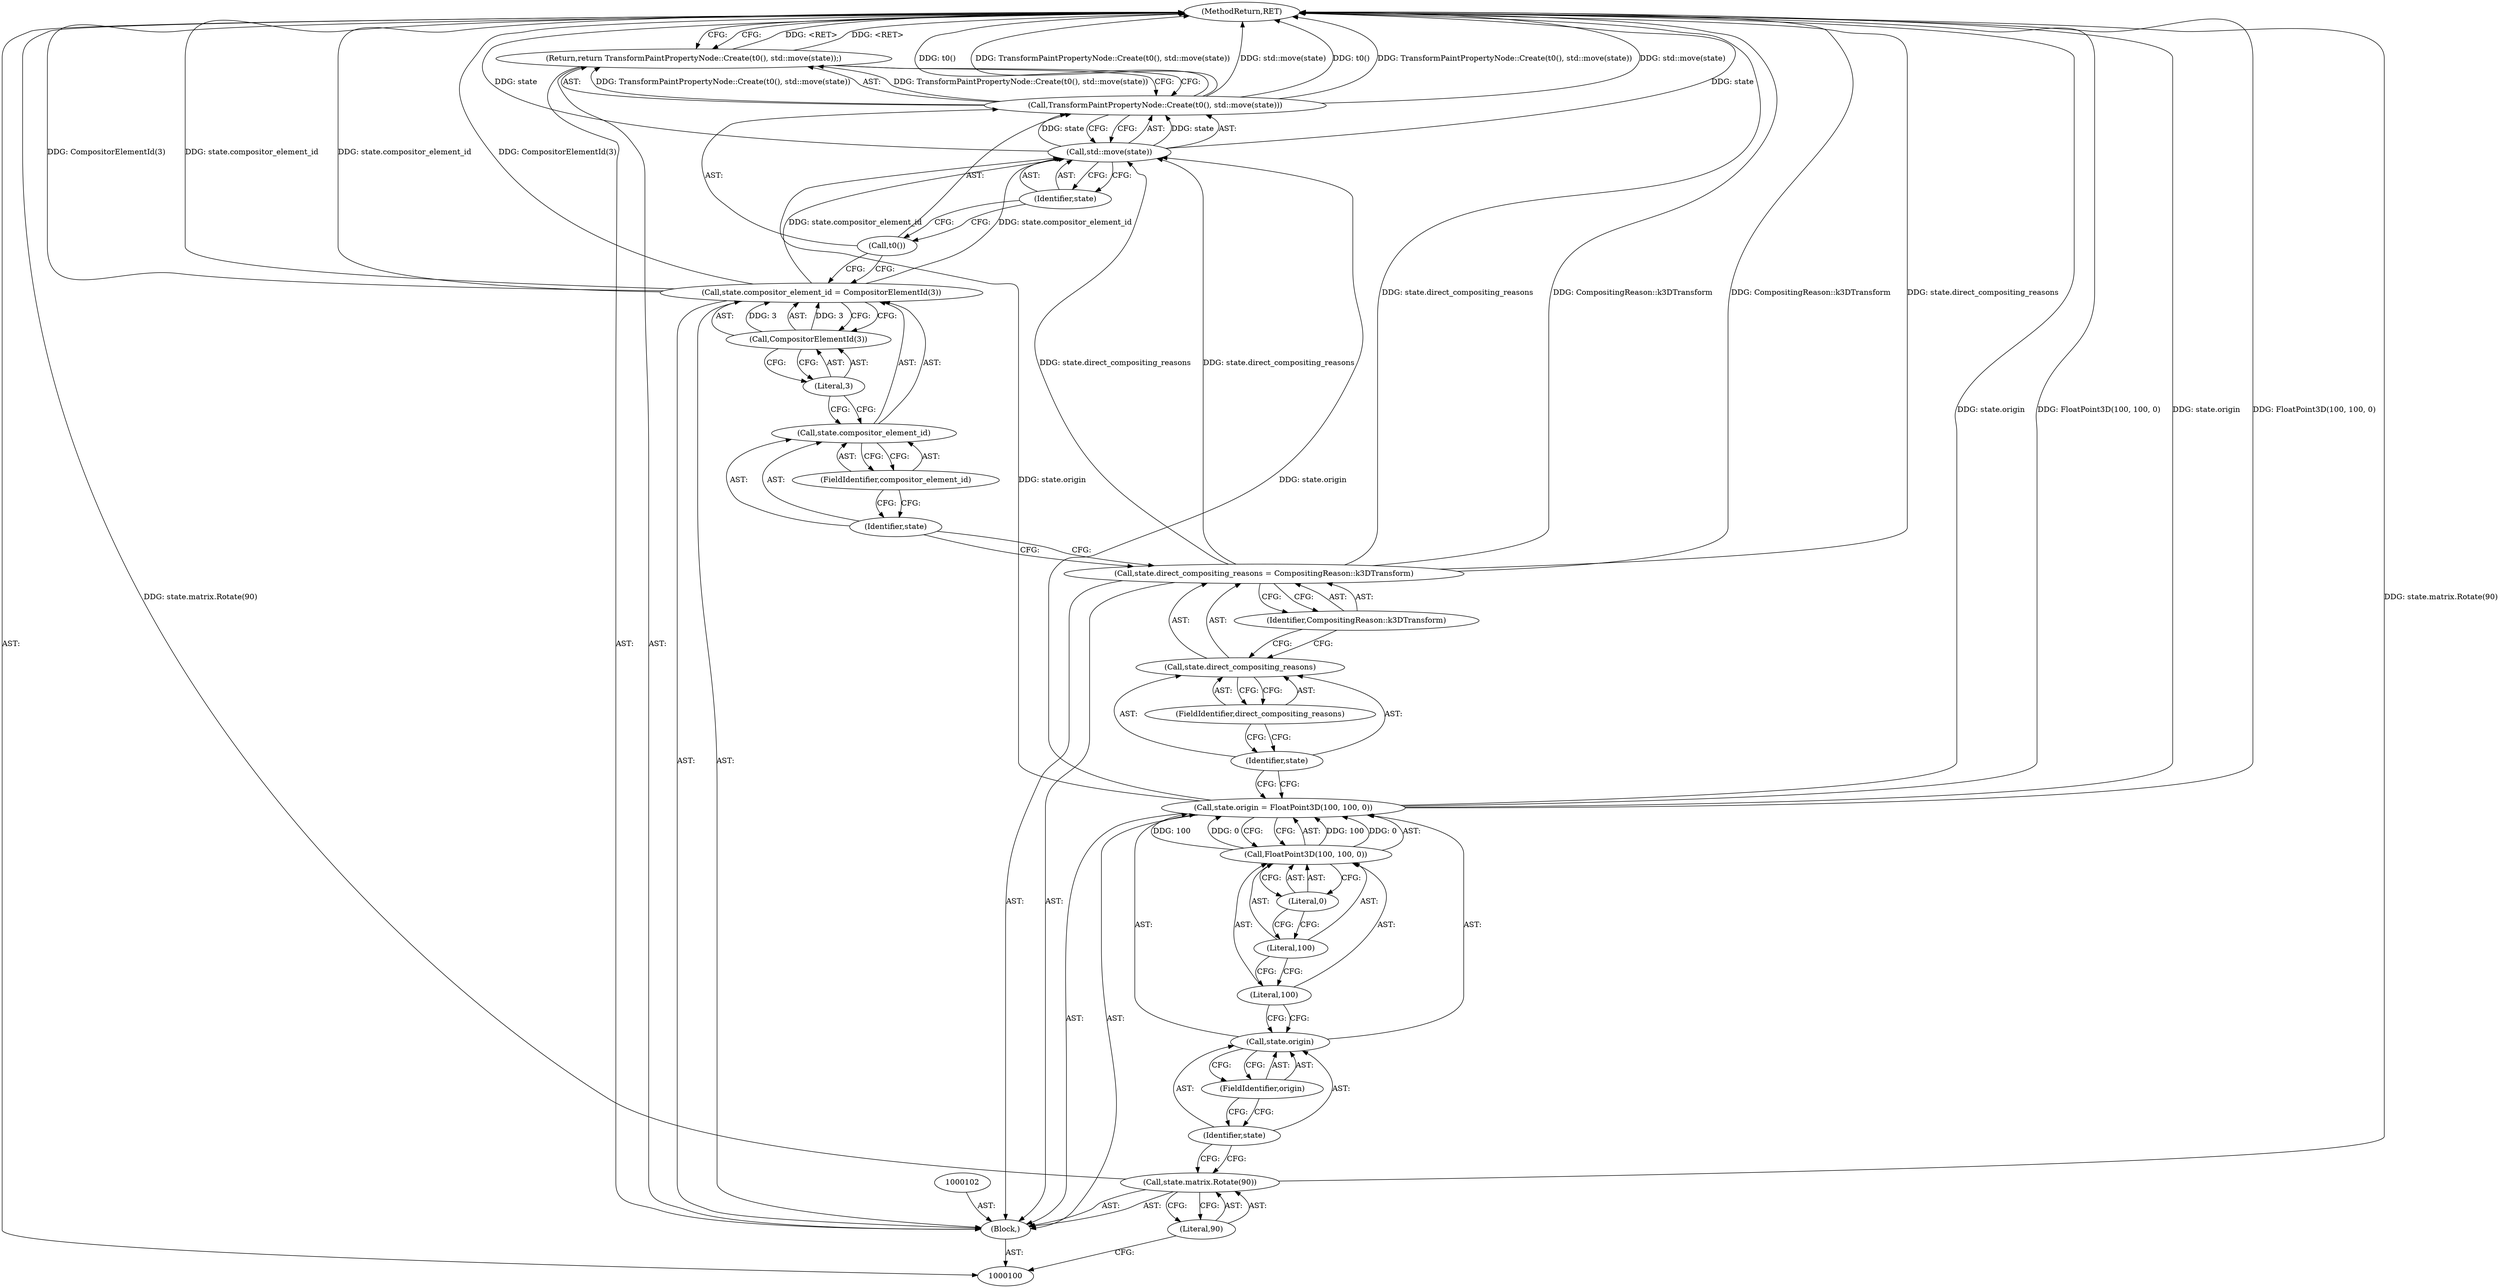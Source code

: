 digraph "0_Chrome_f911e11e7f6b5c0d6f5ee694a9871de6619889f7_27" {
"1000129" [label="(MethodReturn,RET)"];
"1000101" [label="(Block,)"];
"1000104" [label="(Literal,90)"];
"1000103" [label="(Call,state.matrix.Rotate(90))"];
"1000109" [label="(Call,FloatPoint3D(100, 100, 0))"];
"1000105" [label="(Call,state.origin = FloatPoint3D(100, 100, 0))"];
"1000106" [label="(Call,state.origin)"];
"1000107" [label="(Identifier,state)"];
"1000110" [label="(Literal,100)"];
"1000111" [label="(Literal,100)"];
"1000112" [label="(Literal,0)"];
"1000108" [label="(FieldIdentifier,origin)"];
"1000113" [label="(Call,state.direct_compositing_reasons = CompositingReason::k3DTransform)"];
"1000114" [label="(Call,state.direct_compositing_reasons)"];
"1000115" [label="(Identifier,state)"];
"1000117" [label="(Identifier,CompositingReason::k3DTransform)"];
"1000116" [label="(FieldIdentifier,direct_compositing_reasons)"];
"1000118" [label="(Call,state.compositor_element_id = CompositorElementId(3))"];
"1000119" [label="(Call,state.compositor_element_id)"];
"1000120" [label="(Identifier,state)"];
"1000122" [label="(Call,CompositorElementId(3))"];
"1000123" [label="(Literal,3)"];
"1000121" [label="(FieldIdentifier,compositor_element_id)"];
"1000124" [label="(Return,return TransformPaintPropertyNode::Create(t0(), std::move(state));)"];
"1000126" [label="(Call,t0())"];
"1000127" [label="(Call,std::move(state))"];
"1000128" [label="(Identifier,state)"];
"1000125" [label="(Call,TransformPaintPropertyNode::Create(t0(), std::move(state)))"];
"1000129" -> "1000100"  [label="AST: "];
"1000129" -> "1000124"  [label="CFG: "];
"1000124" -> "1000129"  [label="DDG: <RET>"];
"1000113" -> "1000129"  [label="DDG: CompositingReason::k3DTransform"];
"1000113" -> "1000129"  [label="DDG: state.direct_compositing_reasons"];
"1000125" -> "1000129"  [label="DDG: t0()"];
"1000125" -> "1000129"  [label="DDG: TransformPaintPropertyNode::Create(t0(), std::move(state))"];
"1000125" -> "1000129"  [label="DDG: std::move(state)"];
"1000103" -> "1000129"  [label="DDG: state.matrix.Rotate(90)"];
"1000118" -> "1000129"  [label="DDG: CompositorElementId(3)"];
"1000118" -> "1000129"  [label="DDG: state.compositor_element_id"];
"1000127" -> "1000129"  [label="DDG: state"];
"1000105" -> "1000129"  [label="DDG: state.origin"];
"1000105" -> "1000129"  [label="DDG: FloatPoint3D(100, 100, 0)"];
"1000101" -> "1000100"  [label="AST: "];
"1000102" -> "1000101"  [label="AST: "];
"1000103" -> "1000101"  [label="AST: "];
"1000105" -> "1000101"  [label="AST: "];
"1000113" -> "1000101"  [label="AST: "];
"1000118" -> "1000101"  [label="AST: "];
"1000124" -> "1000101"  [label="AST: "];
"1000104" -> "1000103"  [label="AST: "];
"1000104" -> "1000100"  [label="CFG: "];
"1000103" -> "1000104"  [label="CFG: "];
"1000103" -> "1000101"  [label="AST: "];
"1000103" -> "1000104"  [label="CFG: "];
"1000104" -> "1000103"  [label="AST: "];
"1000107" -> "1000103"  [label="CFG: "];
"1000103" -> "1000129"  [label="DDG: state.matrix.Rotate(90)"];
"1000109" -> "1000105"  [label="AST: "];
"1000109" -> "1000112"  [label="CFG: "];
"1000110" -> "1000109"  [label="AST: "];
"1000111" -> "1000109"  [label="AST: "];
"1000112" -> "1000109"  [label="AST: "];
"1000105" -> "1000109"  [label="CFG: "];
"1000109" -> "1000105"  [label="DDG: 100"];
"1000109" -> "1000105"  [label="DDG: 0"];
"1000105" -> "1000101"  [label="AST: "];
"1000105" -> "1000109"  [label="CFG: "];
"1000106" -> "1000105"  [label="AST: "];
"1000109" -> "1000105"  [label="AST: "];
"1000115" -> "1000105"  [label="CFG: "];
"1000105" -> "1000129"  [label="DDG: state.origin"];
"1000105" -> "1000129"  [label="DDG: FloatPoint3D(100, 100, 0)"];
"1000109" -> "1000105"  [label="DDG: 100"];
"1000109" -> "1000105"  [label="DDG: 0"];
"1000105" -> "1000127"  [label="DDG: state.origin"];
"1000106" -> "1000105"  [label="AST: "];
"1000106" -> "1000108"  [label="CFG: "];
"1000107" -> "1000106"  [label="AST: "];
"1000108" -> "1000106"  [label="AST: "];
"1000110" -> "1000106"  [label="CFG: "];
"1000107" -> "1000106"  [label="AST: "];
"1000107" -> "1000103"  [label="CFG: "];
"1000108" -> "1000107"  [label="CFG: "];
"1000110" -> "1000109"  [label="AST: "];
"1000110" -> "1000106"  [label="CFG: "];
"1000111" -> "1000110"  [label="CFG: "];
"1000111" -> "1000109"  [label="AST: "];
"1000111" -> "1000110"  [label="CFG: "];
"1000112" -> "1000111"  [label="CFG: "];
"1000112" -> "1000109"  [label="AST: "];
"1000112" -> "1000111"  [label="CFG: "];
"1000109" -> "1000112"  [label="CFG: "];
"1000108" -> "1000106"  [label="AST: "];
"1000108" -> "1000107"  [label="CFG: "];
"1000106" -> "1000108"  [label="CFG: "];
"1000113" -> "1000101"  [label="AST: "];
"1000113" -> "1000117"  [label="CFG: "];
"1000114" -> "1000113"  [label="AST: "];
"1000117" -> "1000113"  [label="AST: "];
"1000120" -> "1000113"  [label="CFG: "];
"1000113" -> "1000129"  [label="DDG: CompositingReason::k3DTransform"];
"1000113" -> "1000129"  [label="DDG: state.direct_compositing_reasons"];
"1000113" -> "1000127"  [label="DDG: state.direct_compositing_reasons"];
"1000114" -> "1000113"  [label="AST: "];
"1000114" -> "1000116"  [label="CFG: "];
"1000115" -> "1000114"  [label="AST: "];
"1000116" -> "1000114"  [label="AST: "];
"1000117" -> "1000114"  [label="CFG: "];
"1000115" -> "1000114"  [label="AST: "];
"1000115" -> "1000105"  [label="CFG: "];
"1000116" -> "1000115"  [label="CFG: "];
"1000117" -> "1000113"  [label="AST: "];
"1000117" -> "1000114"  [label="CFG: "];
"1000113" -> "1000117"  [label="CFG: "];
"1000116" -> "1000114"  [label="AST: "];
"1000116" -> "1000115"  [label="CFG: "];
"1000114" -> "1000116"  [label="CFG: "];
"1000118" -> "1000101"  [label="AST: "];
"1000118" -> "1000122"  [label="CFG: "];
"1000119" -> "1000118"  [label="AST: "];
"1000122" -> "1000118"  [label="AST: "];
"1000126" -> "1000118"  [label="CFG: "];
"1000118" -> "1000129"  [label="DDG: CompositorElementId(3)"];
"1000118" -> "1000129"  [label="DDG: state.compositor_element_id"];
"1000122" -> "1000118"  [label="DDG: 3"];
"1000118" -> "1000127"  [label="DDG: state.compositor_element_id"];
"1000119" -> "1000118"  [label="AST: "];
"1000119" -> "1000121"  [label="CFG: "];
"1000120" -> "1000119"  [label="AST: "];
"1000121" -> "1000119"  [label="AST: "];
"1000123" -> "1000119"  [label="CFG: "];
"1000120" -> "1000119"  [label="AST: "];
"1000120" -> "1000113"  [label="CFG: "];
"1000121" -> "1000120"  [label="CFG: "];
"1000122" -> "1000118"  [label="AST: "];
"1000122" -> "1000123"  [label="CFG: "];
"1000123" -> "1000122"  [label="AST: "];
"1000118" -> "1000122"  [label="CFG: "];
"1000122" -> "1000118"  [label="DDG: 3"];
"1000123" -> "1000122"  [label="AST: "];
"1000123" -> "1000119"  [label="CFG: "];
"1000122" -> "1000123"  [label="CFG: "];
"1000121" -> "1000119"  [label="AST: "];
"1000121" -> "1000120"  [label="CFG: "];
"1000119" -> "1000121"  [label="CFG: "];
"1000124" -> "1000101"  [label="AST: "];
"1000124" -> "1000125"  [label="CFG: "];
"1000125" -> "1000124"  [label="AST: "];
"1000129" -> "1000124"  [label="CFG: "];
"1000124" -> "1000129"  [label="DDG: <RET>"];
"1000125" -> "1000124"  [label="DDG: TransformPaintPropertyNode::Create(t0(), std::move(state))"];
"1000126" -> "1000125"  [label="AST: "];
"1000126" -> "1000118"  [label="CFG: "];
"1000128" -> "1000126"  [label="CFG: "];
"1000127" -> "1000125"  [label="AST: "];
"1000127" -> "1000128"  [label="CFG: "];
"1000128" -> "1000127"  [label="AST: "];
"1000125" -> "1000127"  [label="CFG: "];
"1000127" -> "1000129"  [label="DDG: state"];
"1000127" -> "1000125"  [label="DDG: state"];
"1000113" -> "1000127"  [label="DDG: state.direct_compositing_reasons"];
"1000118" -> "1000127"  [label="DDG: state.compositor_element_id"];
"1000105" -> "1000127"  [label="DDG: state.origin"];
"1000128" -> "1000127"  [label="AST: "];
"1000128" -> "1000126"  [label="CFG: "];
"1000127" -> "1000128"  [label="CFG: "];
"1000125" -> "1000124"  [label="AST: "];
"1000125" -> "1000127"  [label="CFG: "];
"1000126" -> "1000125"  [label="AST: "];
"1000127" -> "1000125"  [label="AST: "];
"1000124" -> "1000125"  [label="CFG: "];
"1000125" -> "1000129"  [label="DDG: t0()"];
"1000125" -> "1000129"  [label="DDG: TransformPaintPropertyNode::Create(t0(), std::move(state))"];
"1000125" -> "1000129"  [label="DDG: std::move(state)"];
"1000125" -> "1000124"  [label="DDG: TransformPaintPropertyNode::Create(t0(), std::move(state))"];
"1000127" -> "1000125"  [label="DDG: state"];
}
